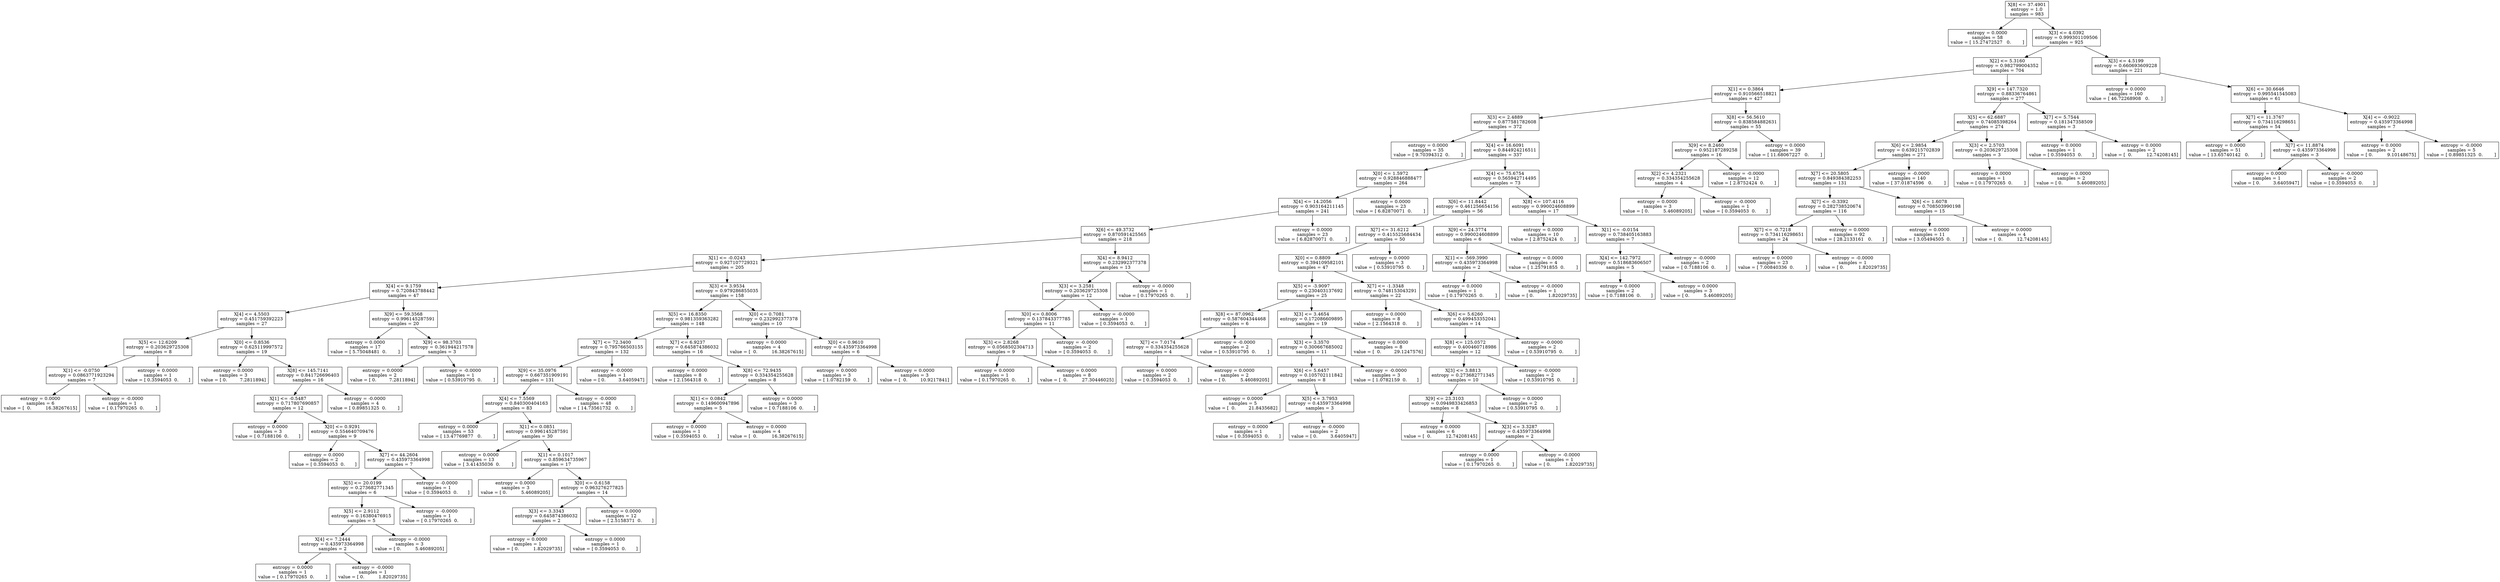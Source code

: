 digraph Tree {
0 [label="X[8] <= 37.4901\nentropy = 1.0\nsamples = 983", shape="box"] ;
1 [label="entropy = 0.0000\nsamples = 58\nvalue = [ 15.27472527   0.        ]", shape="box"] ;
0 -> 1 ;
2 [label="X[3] <= 4.0392\nentropy = 0.999301109506\nsamples = 925", shape="box"] ;
0 -> 2 ;
3 [label="X[2] <= 5.3160\nentropy = 0.982799004352\nsamples = 704", shape="box"] ;
2 -> 3 ;
4 [label="X[1] <= 0.3864\nentropy = 0.910566518821\nsamples = 427", shape="box"] ;
3 -> 4 ;
5 [label="X[3] <= 2.4889\nentropy = 0.877581782608\nsamples = 372", shape="box"] ;
4 -> 5 ;
6 [label="entropy = 0.0000\nsamples = 35\nvalue = [ 9.70394312  0.        ]", shape="box"] ;
5 -> 6 ;
7 [label="X[4] <= 16.6091\nentropy = 0.844924216511\nsamples = 337", shape="box"] ;
5 -> 7 ;
8 [label="X[0] <= 1.5972\nentropy = 0.928846888477\nsamples = 264", shape="box"] ;
7 -> 8 ;
9 [label="X[4] <= 14.2056\nentropy = 0.903164211145\nsamples = 241", shape="box"] ;
8 -> 9 ;
10 [label="X[6] <= 49.3732\nentropy = 0.870591425565\nsamples = 218", shape="box"] ;
9 -> 10 ;
11 [label="X[1] <= -0.0243\nentropy = 0.927107729321\nsamples = 205", shape="box"] ;
10 -> 11 ;
12 [label="X[4] <= 9.1759\nentropy = 0.720843788442\nsamples = 47", shape="box"] ;
11 -> 12 ;
13 [label="X[4] <= 4.5503\nentropy = 0.451759392223\nsamples = 27", shape="box"] ;
12 -> 13 ;
14 [label="X[5] <= 12.6209\nentropy = 0.203629725308\nsamples = 8", shape="box"] ;
13 -> 14 ;
15 [label="X[1] <= -0.0750\nentropy = 0.0863771923294\nsamples = 7", shape="box"] ;
14 -> 15 ;
16 [label="entropy = 0.0000\nsamples = 6\nvalue = [  0.          16.38267615]", shape="box"] ;
15 -> 16 ;
17 [label="entropy = -0.0000\nsamples = 1\nvalue = [ 0.17970265  0.        ]", shape="box"] ;
15 -> 17 ;
18 [label="entropy = 0.0000\nsamples = 1\nvalue = [ 0.3594053  0.       ]", shape="box"] ;
14 -> 18 ;
19 [label="X[0] <= 0.8536\nentropy = 0.625119997572\nsamples = 19", shape="box"] ;
13 -> 19 ;
20 [label="entropy = 0.0000\nsamples = 3\nvalue = [ 0.         7.2811894]", shape="box"] ;
19 -> 20 ;
21 [label="X[8] <= 145.7141\nentropy = 0.841726696403\nsamples = 16", shape="box"] ;
19 -> 21 ;
22 [label="X[1] <= -0.5487\nentropy = 0.717807690857\nsamples = 12", shape="box"] ;
21 -> 22 ;
23 [label="entropy = 0.0000\nsamples = 3\nvalue = [ 0.7188106  0.       ]", shape="box"] ;
22 -> 23 ;
24 [label="X[0] <= 0.9291\nentropy = 0.554640709476\nsamples = 9", shape="box"] ;
22 -> 24 ;
25 [label="entropy = 0.0000\nsamples = 2\nvalue = [ 0.3594053  0.       ]", shape="box"] ;
24 -> 25 ;
26 [label="X[7] <= 44.2604\nentropy = 0.435973364998\nsamples = 7", shape="box"] ;
24 -> 26 ;
27 [label="X[5] <= 20.0199\nentropy = 0.273682771345\nsamples = 6", shape="box"] ;
26 -> 27 ;
28 [label="X[5] <= 2.9112\nentropy = 0.16380476915\nsamples = 5", shape="box"] ;
27 -> 28 ;
29 [label="X[4] <= 7.2444\nentropy = 0.435973364998\nsamples = 2", shape="box"] ;
28 -> 29 ;
30 [label="entropy = 0.0000\nsamples = 1\nvalue = [ 0.17970265  0.        ]", shape="box"] ;
29 -> 30 ;
31 [label="entropy = -0.0000\nsamples = 1\nvalue = [ 0.          1.82029735]", shape="box"] ;
29 -> 31 ;
32 [label="entropy = -0.0000\nsamples = 3\nvalue = [ 0.          5.46089205]", shape="box"] ;
28 -> 32 ;
33 [label="entropy = -0.0000\nsamples = 1\nvalue = [ 0.17970265  0.        ]", shape="box"] ;
27 -> 33 ;
34 [label="entropy = -0.0000\nsamples = 1\nvalue = [ 0.3594053  0.       ]", shape="box"] ;
26 -> 34 ;
35 [label="entropy = -0.0000\nsamples = 4\nvalue = [ 0.89851325  0.        ]", shape="box"] ;
21 -> 35 ;
36 [label="X[9] <= 59.3568\nentropy = 0.996145287591\nsamples = 20", shape="box"] ;
12 -> 36 ;
37 [label="entropy = 0.0000\nsamples = 17\nvalue = [ 5.75048481  0.        ]", shape="box"] ;
36 -> 37 ;
38 [label="X[9] <= 98.3703\nentropy = 0.361944217578\nsamples = 3", shape="box"] ;
36 -> 38 ;
39 [label="entropy = 0.0000\nsamples = 2\nvalue = [ 0.         7.2811894]", shape="box"] ;
38 -> 39 ;
40 [label="entropy = -0.0000\nsamples = 1\nvalue = [ 0.53910795  0.        ]", shape="box"] ;
38 -> 40 ;
41 [label="X[3] <= 3.9534\nentropy = 0.979286855035\nsamples = 158", shape="box"] ;
11 -> 41 ;
42 [label="X[5] <= 16.8350\nentropy = 0.981359363282\nsamples = 148", shape="box"] ;
41 -> 42 ;
43 [label="X[7] <= 72.3400\nentropy = 0.795766503155\nsamples = 132", shape="box"] ;
42 -> 43 ;
44 [label="X[9] <= 35.0976\nentropy = 0.667351909191\nsamples = 131", shape="box"] ;
43 -> 44 ;
45 [label="X[4] <= 7.5569\nentropy = 0.840300404163\nsamples = 83", shape="box"] ;
44 -> 45 ;
46 [label="entropy = 0.0000\nsamples = 53\nvalue = [ 13.47769877   0.        ]", shape="box"] ;
45 -> 46 ;
47 [label="X[1] <= 0.0851\nentropy = 0.996145287591\nsamples = 30", shape="box"] ;
45 -> 47 ;
48 [label="entropy = 0.0000\nsamples = 13\nvalue = [ 3.41435036  0.        ]", shape="box"] ;
47 -> 48 ;
49 [label="X[1] <= 0.1017\nentropy = 0.859634735967\nsamples = 17", shape="box"] ;
47 -> 49 ;
50 [label="entropy = 0.0000\nsamples = 3\nvalue = [ 0.          5.46089205]", shape="box"] ;
49 -> 50 ;
51 [label="X[0] <= 0.6158\nentropy = 0.963276277825\nsamples = 14", shape="box"] ;
49 -> 51 ;
52 [label="X[3] <= 3.3343\nentropy = 0.645874386032\nsamples = 2", shape="box"] ;
51 -> 52 ;
53 [label="entropy = 0.0000\nsamples = 1\nvalue = [ 0.          1.82029735]", shape="box"] ;
52 -> 53 ;
54 [label="entropy = 0.0000\nsamples = 1\nvalue = [ 0.3594053  0.       ]", shape="box"] ;
52 -> 54 ;
55 [label="entropy = 0.0000\nsamples = 12\nvalue = [ 2.5158371  0.       ]", shape="box"] ;
51 -> 55 ;
56 [label="entropy = -0.0000\nsamples = 48\nvalue = [ 14.73561732   0.        ]", shape="box"] ;
44 -> 56 ;
57 [label="entropy = -0.0000\nsamples = 1\nvalue = [ 0.         3.6405947]", shape="box"] ;
43 -> 57 ;
58 [label="X[7] <= 6.9237\nentropy = 0.645874386032\nsamples = 16", shape="box"] ;
42 -> 58 ;
59 [label="entropy = 0.0000\nsamples = 8\nvalue = [ 2.1564318  0.       ]", shape="box"] ;
58 -> 59 ;
60 [label="X[8] <= 72.9435\nentropy = 0.334354255628\nsamples = 8", shape="box"] ;
58 -> 60 ;
61 [label="X[1] <= 0.0842\nentropy = 0.149600947896\nsamples = 5", shape="box"] ;
60 -> 61 ;
62 [label="entropy = 0.0000\nsamples = 1\nvalue = [ 0.3594053  0.       ]", shape="box"] ;
61 -> 62 ;
63 [label="entropy = 0.0000\nsamples = 4\nvalue = [  0.          16.38267615]", shape="box"] ;
61 -> 63 ;
64 [label="entropy = 0.0000\nsamples = 3\nvalue = [ 0.7188106  0.       ]", shape="box"] ;
60 -> 64 ;
65 [label="X[0] <= 0.7081\nentropy = 0.232992377378\nsamples = 10", shape="box"] ;
41 -> 65 ;
66 [label="entropy = 0.0000\nsamples = 4\nvalue = [  0.          16.38267615]", shape="box"] ;
65 -> 66 ;
67 [label="X[0] <= 0.9610\nentropy = 0.435973364998\nsamples = 6", shape="box"] ;
65 -> 67 ;
68 [label="entropy = 0.0000\nsamples = 3\nvalue = [ 1.0782159  0.       ]", shape="box"] ;
67 -> 68 ;
69 [label="entropy = 0.0000\nsamples = 3\nvalue = [  0.         10.9217841]", shape="box"] ;
67 -> 69 ;
70 [label="X[4] <= 8.9412\nentropy = 0.232992377378\nsamples = 13", shape="box"] ;
10 -> 70 ;
71 [label="X[3] <= 3.2581\nentropy = 0.203629725308\nsamples = 12", shape="box"] ;
70 -> 71 ;
72 [label="X[0] <= 0.8006\nentropy = 0.137843377785\nsamples = 11", shape="box"] ;
71 -> 72 ;
73 [label="X[3] <= 2.8268\nentropy = 0.0568502304713\nsamples = 9", shape="box"] ;
72 -> 73 ;
74 [label="entropy = 0.0000\nsamples = 1\nvalue = [ 0.17970265  0.        ]", shape="box"] ;
73 -> 74 ;
75 [label="entropy = 0.0000\nsamples = 8\nvalue = [  0.          27.30446025]", shape="box"] ;
73 -> 75 ;
76 [label="entropy = -0.0000\nsamples = 2\nvalue = [ 0.3594053  0.       ]", shape="box"] ;
72 -> 76 ;
77 [label="entropy = -0.0000\nsamples = 1\nvalue = [ 0.3594053  0.       ]", shape="box"] ;
71 -> 77 ;
78 [label="entropy = -0.0000\nsamples = 1\nvalue = [ 0.17970265  0.        ]", shape="box"] ;
70 -> 78 ;
79 [label="entropy = 0.0000\nsamples = 23\nvalue = [ 6.82870071  0.        ]", shape="box"] ;
9 -> 79 ;
80 [label="entropy = 0.0000\nsamples = 23\nvalue = [ 6.82870071  0.        ]", shape="box"] ;
8 -> 80 ;
81 [label="X[4] <= 75.6754\nentropy = 0.565942714495\nsamples = 73", shape="box"] ;
7 -> 81 ;
82 [label="X[6] <= 11.8442\nentropy = 0.461256654156\nsamples = 56", shape="box"] ;
81 -> 82 ;
83 [label="X[7] <= 31.6212\nentropy = 0.415525684434\nsamples = 50", shape="box"] ;
82 -> 83 ;
84 [label="X[0] <= 0.8809\nentropy = 0.394109582101\nsamples = 47", shape="box"] ;
83 -> 84 ;
85 [label="X[5] <= -3.9097\nentropy = 0.230403137692\nsamples = 25", shape="box"] ;
84 -> 85 ;
86 [label="X[8] <= 87.0962\nentropy = 0.587604344468\nsamples = 6", shape="box"] ;
85 -> 86 ;
87 [label="X[7] <= 7.0174\nentropy = 0.334354255628\nsamples = 4", shape="box"] ;
86 -> 87 ;
88 [label="entropy = 0.0000\nsamples = 2\nvalue = [ 0.3594053  0.       ]", shape="box"] ;
87 -> 88 ;
89 [label="entropy = 0.0000\nsamples = 2\nvalue = [ 0.          5.46089205]", shape="box"] ;
87 -> 89 ;
90 [label="entropy = -0.0000\nsamples = 2\nvalue = [ 0.53910795  0.        ]", shape="box"] ;
86 -> 90 ;
91 [label="X[3] <= 3.4654\nentropy = 0.172086609895\nsamples = 19", shape="box"] ;
85 -> 91 ;
92 [label="X[3] <= 3.3570\nentropy = 0.300667685002\nsamples = 11", shape="box"] ;
91 -> 92 ;
93 [label="X[6] <= 5.6457\nentropy = 0.105702111842\nsamples = 8", shape="box"] ;
92 -> 93 ;
94 [label="entropy = 0.0000\nsamples = 5\nvalue = [  0.         21.8435682]", shape="box"] ;
93 -> 94 ;
95 [label="X[5] <= 3.7953\nentropy = 0.435973364998\nsamples = 3", shape="box"] ;
93 -> 95 ;
96 [label="entropy = 0.0000\nsamples = 1\nvalue = [ 0.3594053  0.       ]", shape="box"] ;
95 -> 96 ;
97 [label="entropy = -0.0000\nsamples = 2\nvalue = [ 0.         3.6405947]", shape="box"] ;
95 -> 97 ;
98 [label="entropy = -0.0000\nsamples = 3\nvalue = [ 1.0782159  0.       ]", shape="box"] ;
92 -> 98 ;
99 [label="entropy = 0.0000\nsamples = 8\nvalue = [  0.         29.1247576]", shape="box"] ;
91 -> 99 ;
100 [label="X[7] <= -1.3348\nentropy = 0.748153043291\nsamples = 22", shape="box"] ;
84 -> 100 ;
101 [label="entropy = 0.0000\nsamples = 8\nvalue = [ 2.1564318  0.       ]", shape="box"] ;
100 -> 101 ;
102 [label="X[6] <= 5.6260\nentropy = 0.499453352041\nsamples = 14", shape="box"] ;
100 -> 102 ;
103 [label="X[8] <= 125.0572\nentropy = 0.400460718986\nsamples = 12", shape="box"] ;
102 -> 103 ;
104 [label="X[3] <= 3.8813\nentropy = 0.273682771345\nsamples = 10", shape="box"] ;
103 -> 104 ;
105 [label="X[9] <= 23.3103\nentropy = 0.0949833426853\nsamples = 8", shape="box"] ;
104 -> 105 ;
106 [label="entropy = 0.0000\nsamples = 6\nvalue = [  0.          12.74208145]", shape="box"] ;
105 -> 106 ;
107 [label="X[3] <= 3.3287\nentropy = 0.435973364998\nsamples = 2", shape="box"] ;
105 -> 107 ;
108 [label="entropy = 0.0000\nsamples = 1\nvalue = [ 0.17970265  0.        ]", shape="box"] ;
107 -> 108 ;
109 [label="entropy = -0.0000\nsamples = 1\nvalue = [ 0.          1.82029735]", shape="box"] ;
107 -> 109 ;
110 [label="entropy = 0.0000\nsamples = 2\nvalue = [ 0.53910795  0.        ]", shape="box"] ;
104 -> 110 ;
111 [label="entropy = -0.0000\nsamples = 2\nvalue = [ 0.53910795  0.        ]", shape="box"] ;
103 -> 111 ;
112 [label="entropy = -0.0000\nsamples = 2\nvalue = [ 0.53910795  0.        ]", shape="box"] ;
102 -> 112 ;
113 [label="entropy = 0.0000\nsamples = 3\nvalue = [ 0.53910795  0.        ]", shape="box"] ;
83 -> 113 ;
114 [label="X[9] <= 24.3774\nentropy = 0.990024608899\nsamples = 6", shape="box"] ;
82 -> 114 ;
115 [label="X[1] <= -569.3990\nentropy = 0.435973364998\nsamples = 2", shape="box"] ;
114 -> 115 ;
116 [label="entropy = 0.0000\nsamples = 1\nvalue = [ 0.17970265  0.        ]", shape="box"] ;
115 -> 116 ;
117 [label="entropy = -0.0000\nsamples = 1\nvalue = [ 0.          1.82029735]", shape="box"] ;
115 -> 117 ;
118 [label="entropy = 0.0000\nsamples = 4\nvalue = [ 1.25791855  0.        ]", shape="box"] ;
114 -> 118 ;
119 [label="X[8] <= 107.4116\nentropy = 0.990024608899\nsamples = 17", shape="box"] ;
81 -> 119 ;
120 [label="entropy = 0.0000\nsamples = 10\nvalue = [ 2.8752424  0.       ]", shape="box"] ;
119 -> 120 ;
121 [label="X[1] <= -0.0154\nentropy = 0.738405163883\nsamples = 7", shape="box"] ;
119 -> 121 ;
122 [label="X[4] <= 142.7972\nentropy = 0.518683606507\nsamples = 5", shape="box"] ;
121 -> 122 ;
123 [label="entropy = 0.0000\nsamples = 2\nvalue = [ 0.7188106  0.       ]", shape="box"] ;
122 -> 123 ;
124 [label="entropy = 0.0000\nsamples = 3\nvalue = [ 0.          5.46089205]", shape="box"] ;
122 -> 124 ;
125 [label="entropy = -0.0000\nsamples = 2\nvalue = [ 0.7188106  0.       ]", shape="box"] ;
121 -> 125 ;
126 [label="X[8] <= 56.5610\nentropy = 0.838584882631\nsamples = 55", shape="box"] ;
4 -> 126 ;
127 [label="X[9] <= 8.2460\nentropy = 0.952187289258\nsamples = 16", shape="box"] ;
126 -> 127 ;
128 [label="X[2] <= 4.2321\nentropy = 0.334354255628\nsamples = 4", shape="box"] ;
127 -> 128 ;
129 [label="entropy = 0.0000\nsamples = 3\nvalue = [ 0.          5.46089205]", shape="box"] ;
128 -> 129 ;
130 [label="entropy = -0.0000\nsamples = 1\nvalue = [ 0.3594053  0.       ]", shape="box"] ;
128 -> 130 ;
131 [label="entropy = -0.0000\nsamples = 12\nvalue = [ 2.8752424  0.       ]", shape="box"] ;
127 -> 131 ;
132 [label="entropy = 0.0000\nsamples = 39\nvalue = [ 11.68067227   0.        ]", shape="box"] ;
126 -> 132 ;
133 [label="X[9] <= 147.7320\nentropy = 0.88336764861\nsamples = 277", shape="box"] ;
3 -> 133 ;
134 [label="X[5] <= 62.6887\nentropy = 0.74085398264\nsamples = 274", shape="box"] ;
133 -> 134 ;
135 [label="X[6] <= 2.9854\nentropy = 0.639215702839\nsamples = 271", shape="box"] ;
134 -> 135 ;
136 [label="X[7] <= 20.5805\nentropy = 0.849384382253\nsamples = 131", shape="box"] ;
135 -> 136 ;
137 [label="X[7] <= -0.3392\nentropy = 0.282738520674\nsamples = 116", shape="box"] ;
136 -> 137 ;
138 [label="X[7] <= -0.7218\nentropy = 0.734116298651\nsamples = 24", shape="box"] ;
137 -> 138 ;
139 [label="entropy = 0.0000\nsamples = 23\nvalue = [ 7.00840336  0.        ]", shape="box"] ;
138 -> 139 ;
140 [label="entropy = -0.0000\nsamples = 1\nvalue = [ 0.          1.82029735]", shape="box"] ;
138 -> 140 ;
141 [label="entropy = 0.0000\nsamples = 92\nvalue = [ 28.2133161   0.       ]", shape="box"] ;
137 -> 141 ;
142 [label="X[6] <= 1.6078\nentropy = 0.708503990198\nsamples = 15", shape="box"] ;
136 -> 142 ;
143 [label="entropy = 0.0000\nsamples = 11\nvalue = [ 3.05494505  0.        ]", shape="box"] ;
142 -> 143 ;
144 [label="entropy = 0.0000\nsamples = 4\nvalue = [  0.          12.74208145]", shape="box"] ;
142 -> 144 ;
145 [label="entropy = -0.0000\nsamples = 140\nvalue = [ 37.01874596   0.        ]", shape="box"] ;
135 -> 145 ;
146 [label="X[3] <= 2.5703\nentropy = 0.203629725308\nsamples = 3", shape="box"] ;
134 -> 146 ;
147 [label="entropy = 0.0000\nsamples = 1\nvalue = [ 0.17970265  0.        ]", shape="box"] ;
146 -> 147 ;
148 [label="entropy = 0.0000\nsamples = 2\nvalue = [ 0.          5.46089205]", shape="box"] ;
146 -> 148 ;
149 [label="X[7] <= 5.7544\nentropy = 0.181347358509\nsamples = 3", shape="box"] ;
133 -> 149 ;
150 [label="entropy = 0.0000\nsamples = 1\nvalue = [ 0.3594053  0.       ]", shape="box"] ;
149 -> 150 ;
151 [label="entropy = 0.0000\nsamples = 2\nvalue = [  0.          12.74208145]", shape="box"] ;
149 -> 151 ;
152 [label="X[3] <= 4.5199\nentropy = 0.660693609228\nsamples = 221", shape="box"] ;
2 -> 152 ;
153 [label="entropy = 0.0000\nsamples = 160\nvalue = [ 46.72268908   0.        ]", shape="box"] ;
152 -> 153 ;
154 [label="X[6] <= 30.6646\nentropy = 0.995541545083\nsamples = 61", shape="box"] ;
152 -> 154 ;
155 [label="X[7] <= 11.3767\nentropy = 0.734116298651\nsamples = 54", shape="box"] ;
154 -> 155 ;
156 [label="entropy = 0.0000\nsamples = 51\nvalue = [ 13.65740142   0.        ]", shape="box"] ;
155 -> 156 ;
157 [label="X[7] <= 11.8874\nentropy = 0.435973364998\nsamples = 3", shape="box"] ;
155 -> 157 ;
158 [label="entropy = 0.0000\nsamples = 1\nvalue = [ 0.         3.6405947]", shape="box"] ;
157 -> 158 ;
159 [label="entropy = -0.0000\nsamples = 2\nvalue = [ 0.3594053  0.       ]", shape="box"] ;
157 -> 159 ;
160 [label="X[4] <= -0.9022\nentropy = 0.435973364998\nsamples = 7", shape="box"] ;
154 -> 160 ;
161 [label="entropy = 0.0000\nsamples = 2\nvalue = [ 0.          9.10148675]", shape="box"] ;
160 -> 161 ;
162 [label="entropy = -0.0000\nsamples = 5\nvalue = [ 0.89851325  0.        ]", shape="box"] ;
160 -> 162 ;
}
